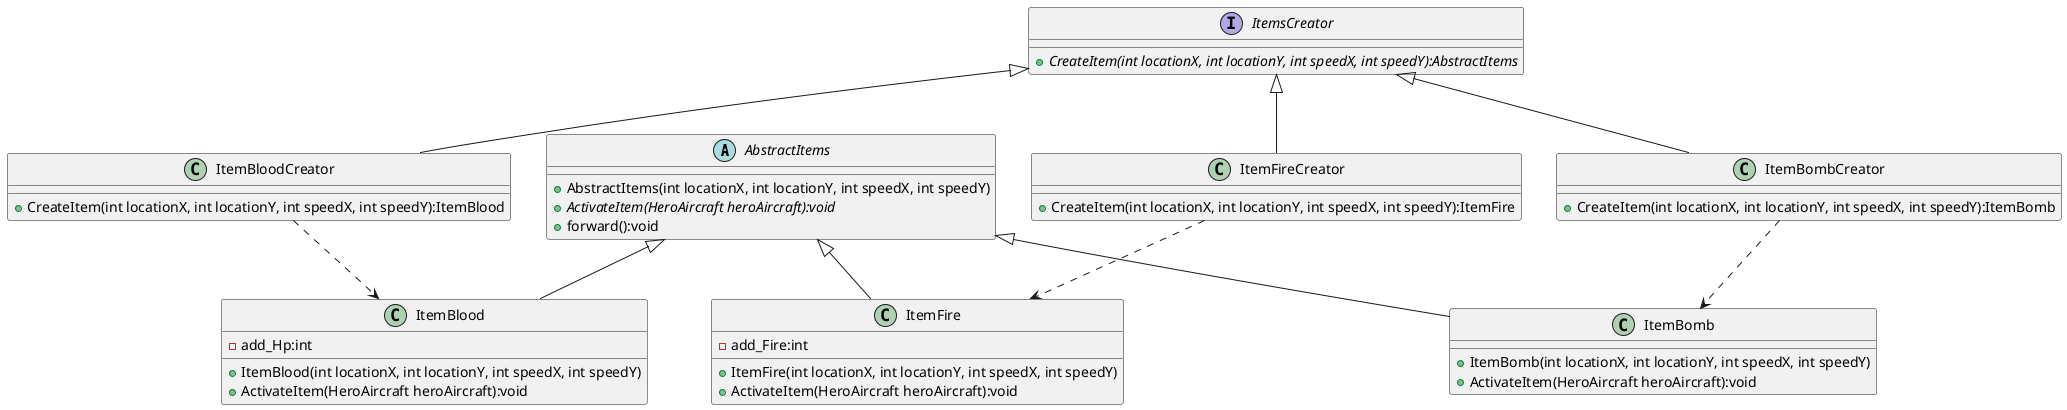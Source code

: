 @startuml

abstract class AbstractItems{
    + AbstractItems(int locationX, int locationY, int speedX, int speedY)
    + {abstract}ActivateItem(HeroAircraft heroAircraft):void
    + forward():void
}

interface ItemsCreator{
    + {abstract}CreateItem(int locationX, int locationY, int speedX, int speedY):AbstractItems
}

AbstractItems <|-- ItemBlood
AbstractItems <|-- ItemFire
AbstractItems <|-- ItemBomb

ItemsCreator <|-- ItemBloodCreator
ItemsCreator <|-- ItemFireCreator
ItemsCreator <|-- ItemBombCreator

ItemBloodCreator ..> ItemBlood
ItemFireCreator ..> ItemFire
ItemBombCreator ..> ItemBomb

class ItemBlood{
    - add_Hp:int
    + ItemBlood(int locationX, int locationY, int speedX, int speedY)
    + ActivateItem(HeroAircraft heroAircraft):void
}

class ItemFire{
    - add_Fire:int
    + ItemFire(int locationX, int locationY, int speedX, int speedY)
    + ActivateItem(HeroAircraft heroAircraft):void
}

class ItemBomb{
    + ItemBomb(int locationX, int locationY, int speedX, int speedY)
    + ActivateItem(HeroAircraft heroAircraft):void
}

class ItemBloodCreator{
    + CreateItem(int locationX, int locationY, int speedX, int speedY):ItemBlood
}

class ItemFireCreator{
    + CreateItem(int locationX, int locationY, int speedX, int speedY):ItemFire
}

class ItemBombCreator{
    + CreateItem(int locationX, int locationY, int speedX, int speedY):ItemBomb
}

@enduml